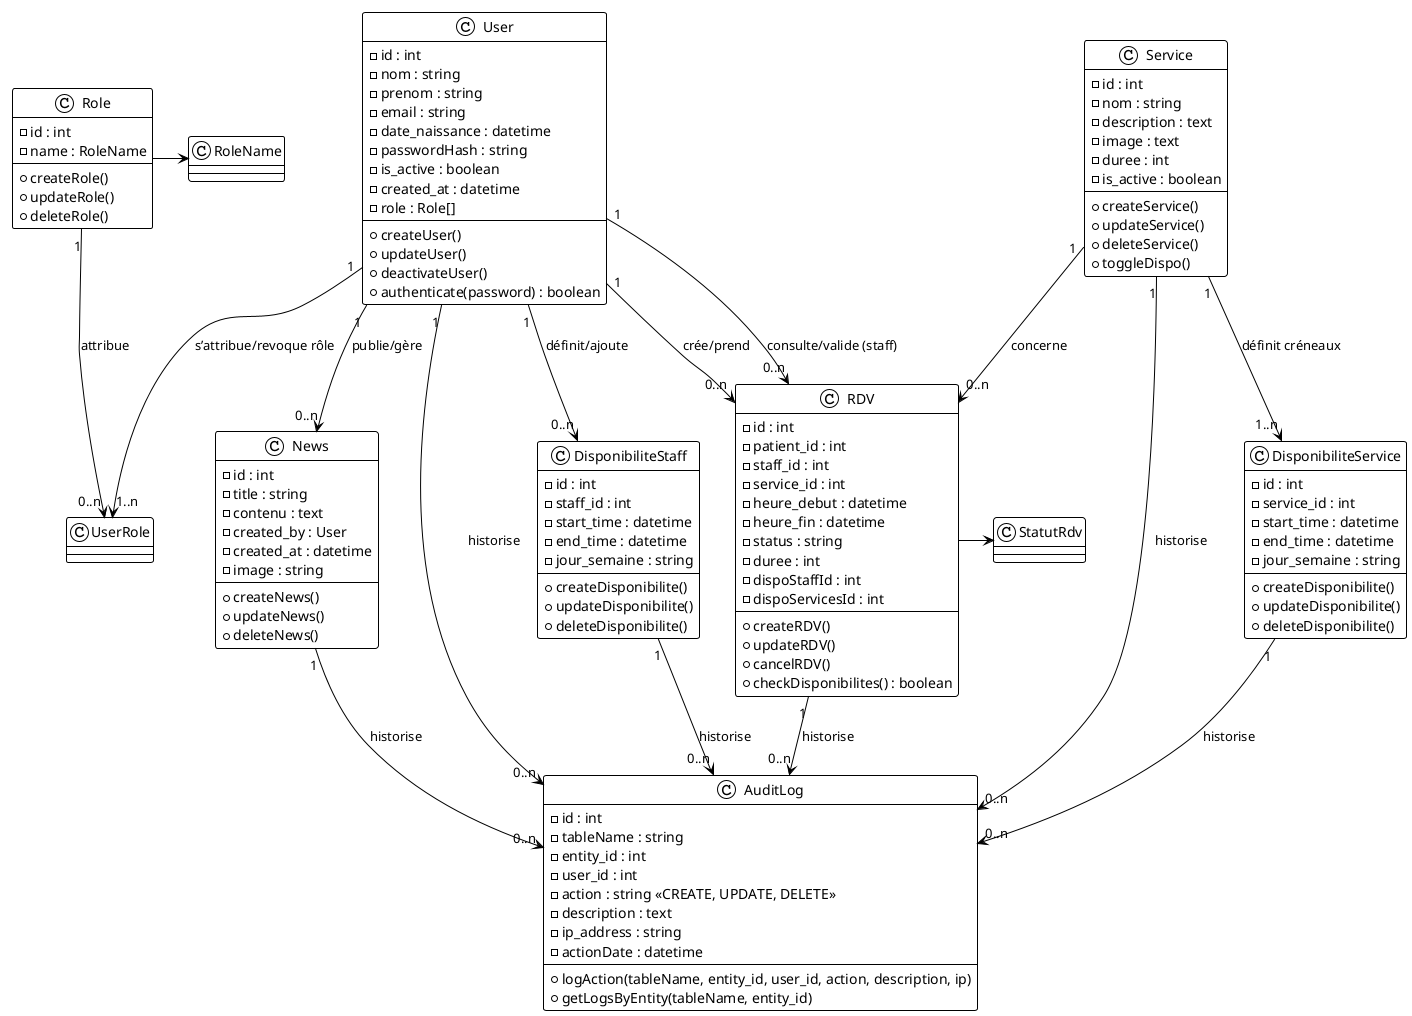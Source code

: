 @startuml DoctoLight
!theme plain

' ===========================
' Classes principales
' ===========================
' ===========================
' Utilisateurs
' ===========================
class User {
  -id : int
  -nom : string
  -prenom : string
  -email : string
  -date_naissance : datetime
  -passwordHash : string
  -is_active : boolean
  -created_at : datetime
  -role : Role[]

  +createUser()
  +updateUser()
  +deactivateUser()
  +authenticate(password) : boolean
}

class Role {
  -id : int
  -name : RoleName

  +createRole()
  +updateRole()
  +deleteRole()
}

' ===========================
' Services
' ===========================
class Service {
  -id : int
  -nom : string
  -description : text
  -image : text
  -duree : int
  -is_active : boolean

  +createService()
  +updateService()
  +deleteService()
  +toggleDispo()
}
' ===========================
' Disponibilités
' ===========================
class DisponibiliteStaff {
  -id : int
  -staff_id : int
  -start_time : datetime
  -end_time : datetime
  -jour_semaine : string


  +createDisponibilite()
  +updateDisponibilite()
  +deleteDisponibilite()
}

class DisponibiliteService {
  -id : int
  -service_id : int
  -start_time : datetime
  -end_time : datetime
  -jour_semaine : string

  +createDisponibilite()
  +updateDisponibilite()
  +deleteDisponibilite()
}
' ===========================
' Rendez-vous
' ===========================
class RDV {
  -id : int
  -patient_id : int
  -staff_id : int
  -service_id : int
  -heure_debut : datetime
  -heure_fin : datetime
  -status : string
  -duree : int
  -dispoStaffId : int
  -dispoServicesId : int

  +createRDV()
  +updateRDV()
  +cancelRDV()
  +checkDisponibilites() : boolean
}

' ===========================
' Actualités
' ===========================
class News {
  -id : int
  -title : string
  -contenu : text
  -created_by : User
  -created_at : datetime
  -image : string

  +createNews()
  +updateNews()
  +deleteNews()
}

' ===========================
' Audit Log générique
' ===========================
class AuditLog {
  -id : int
  -tableName : string
  -entity_id : int
  -user_id : int
  -action : string <<CREATE, UPDATE, DELETE>>
  -description : text
  -ip_address : string
  -actionDate : datetime

  +logAction(tableName, entity_id, user_id, action, description, ip)
  +getLogsByEntity(tableName, entity_id)
}

' ===========================
' Relations
' ===========================
User "1" --> "0..n" RDV : crée/prend
User "1" --> "0..n" RDV : consulte/valide (staff)
User "1" --> "0..n" DisponibiliteStaff : définit/ajoute
User "1" --> "1..n" UserRole : s’attribue/revoque rôle
User "1" --> "0..n" News : publie/gère
User "1" --> "0..n" AuditLog : historise

Service "1" --> "0..n" RDV : concerne
Service "1" --> "1..n" DisponibiliteService :définit créneaux
Service "1" --> "0..n" AuditLog : historise

News "1" --> "0..n" AuditLog : historise

Role "1" --> "0..n" UserRole :attribue
Role -> RoleName

RDV "1" --> "0..n" AuditLog : historise
RDV -> StatutRdv

DisponibiliteStaff "1" --> "0..n" AuditLog : historise
DisponibiliteService "1" --> "0..n" AuditLog :historise

@enduml
